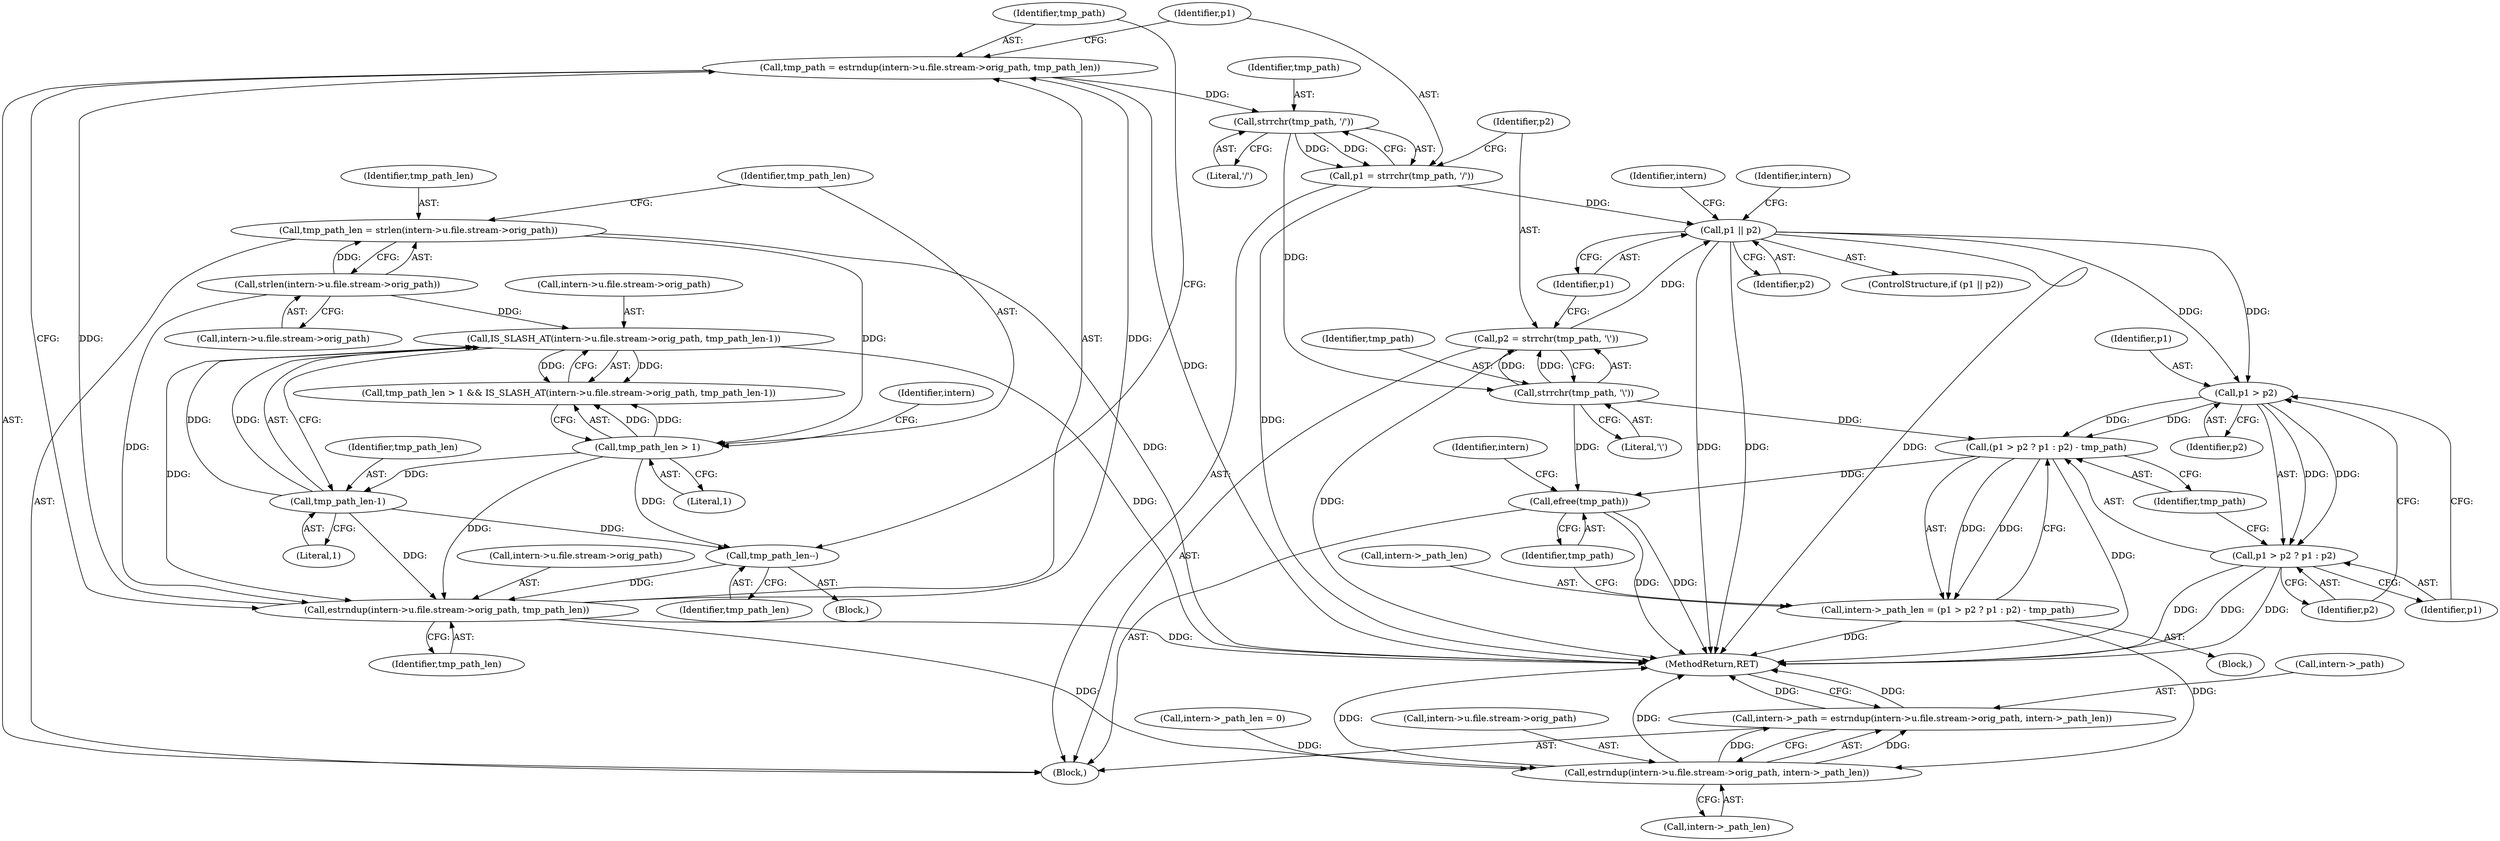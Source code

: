 digraph "0_php-src_7245bff300d3fa8bacbef7897ff080a6f1c23eba?w=1_22@API" {
"1000226" [label="(Call,strrchr(tmp_path, '/'))"];
"1000211" [label="(Call,tmp_path = estrndup(intern->u.file.stream->orig_path, tmp_path_len))"];
"1000213" [label="(Call,estrndup(intern->u.file.stream->orig_path, tmp_path_len))"];
"1000180" [label="(Call,strlen(intern->u.file.stream->orig_path))"];
"1000195" [label="(Call,IS_SLASH_AT(intern->u.file.stream->orig_path, tmp_path_len-1))"];
"1000205" [label="(Call,tmp_path_len-1)"];
"1000192" [label="(Call,tmp_path_len > 1)"];
"1000178" [label="(Call,tmp_path_len = strlen(intern->u.file.stream->orig_path))"];
"1000209" [label="(Call,tmp_path_len--)"];
"1000224" [label="(Call,p1 = strrchr(tmp_path, '/'))"];
"1000235" [label="(Call,p1 || p2)"];
"1000245" [label="(Call,p1 > p2)"];
"1000243" [label="(Call,(p1 > p2 ? p1 : p2) - tmp_path)"];
"1000239" [label="(Call,intern->_path_len = (p1 > p2 ? p1 : p2) - tmp_path)"];
"1000264" [label="(Call,estrndup(intern->u.file.stream->orig_path, intern->_path_len))"];
"1000260" [label="(Call,intern->_path = estrndup(intern->u.file.stream->orig_path, intern->_path_len))"];
"1000258" [label="(Call,efree(tmp_path))"];
"1000244" [label="(Call,p1 > p2 ? p1 : p2)"];
"1000231" [label="(Call,strrchr(tmp_path, '\\'))"];
"1000229" [label="(Call,p2 = strrchr(tmp_path, '\\'))"];
"1000232" [label="(Identifier,tmp_path)"];
"1000230" [label="(Identifier,p2)"];
"1000178" [label="(Call,tmp_path_len = strlen(intern->u.file.stream->orig_path))"];
"1000226" [label="(Call,strrchr(tmp_path, '/'))"];
"1000194" [label="(Literal,1)"];
"1000250" [label="(Identifier,tmp_path)"];
"1000227" [label="(Identifier,tmp_path)"];
"1000260" [label="(Call,intern->_path = estrndup(intern->u.file.stream->orig_path, intern->_path_len))"];
"1000181" [label="(Call,intern->u.file.stream->orig_path)"];
"1000224" [label="(Call,p1 = strrchr(tmp_path, '/'))"];
"1000177" [label="(Block,)"];
"1000193" [label="(Identifier,tmp_path_len)"];
"1000245" [label="(Call,p1 > p2)"];
"1000243" [label="(Call,(p1 > p2 ? p1 : p2) - tmp_path)"];
"1000196" [label="(Call,intern->u.file.stream->orig_path)"];
"1000213" [label="(Call,estrndup(intern->u.file.stream->orig_path, tmp_path_len))"];
"1000233" [label="(Literal,'\\')"];
"1000237" [label="(Identifier,p2)"];
"1000274" [label="(Call,intern->_path_len)"];
"1000255" [label="(Identifier,intern)"];
"1000246" [label="(Identifier,p1)"];
"1000206" [label="(Identifier,tmp_path_len)"];
"1000264" [label="(Call,estrndup(intern->u.file.stream->orig_path, intern->_path_len))"];
"1000209" [label="(Call,tmp_path_len--)"];
"1000234" [label="(ControlStructure,if (p1 || p2))"];
"1000200" [label="(Identifier,intern)"];
"1000265" [label="(Call,intern->u.file.stream->orig_path)"];
"1000228" [label="(Literal,'/')"];
"1000225" [label="(Identifier,p1)"];
"1000210" [label="(Identifier,tmp_path_len)"];
"1000244" [label="(Call,p1 > p2 ? p1 : p2)"];
"1000259" [label="(Identifier,tmp_path)"];
"1000261" [label="(Call,intern->_path)"];
"1000258" [label="(Call,efree(tmp_path))"];
"1000262" [label="(Identifier,intern)"];
"1000212" [label="(Identifier,tmp_path)"];
"1000223" [label="(Identifier,tmp_path_len)"];
"1000211" [label="(Call,tmp_path = estrndup(intern->u.file.stream->orig_path, tmp_path_len))"];
"1000241" [label="(Identifier,intern)"];
"1000235" [label="(Call,p1 || p2)"];
"1000240" [label="(Call,intern->_path_len)"];
"1000231" [label="(Call,strrchr(tmp_path, '\\'))"];
"1000253" [label="(Call,intern->_path_len = 0)"];
"1000248" [label="(Identifier,p1)"];
"1000214" [label="(Call,intern->u.file.stream->orig_path)"];
"1000195" [label="(Call,IS_SLASH_AT(intern->u.file.stream->orig_path, tmp_path_len-1))"];
"1000277" [label="(MethodReturn,RET)"];
"1000205" [label="(Call,tmp_path_len-1)"];
"1000229" [label="(Call,p2 = strrchr(tmp_path, '\\'))"];
"1000249" [label="(Identifier,p2)"];
"1000247" [label="(Identifier,p2)"];
"1000180" [label="(Call,strlen(intern->u.file.stream->orig_path))"];
"1000236" [label="(Identifier,p1)"];
"1000192" [label="(Call,tmp_path_len > 1)"];
"1000208" [label="(Block,)"];
"1000179" [label="(Identifier,tmp_path_len)"];
"1000239" [label="(Call,intern->_path_len = (p1 > p2 ? p1 : p2) - tmp_path)"];
"1000238" [label="(Block,)"];
"1000191" [label="(Call,tmp_path_len > 1 && IS_SLASH_AT(intern->u.file.stream->orig_path, tmp_path_len-1))"];
"1000207" [label="(Literal,1)"];
"1000226" -> "1000224"  [label="AST: "];
"1000226" -> "1000228"  [label="CFG: "];
"1000227" -> "1000226"  [label="AST: "];
"1000228" -> "1000226"  [label="AST: "];
"1000224" -> "1000226"  [label="CFG: "];
"1000226" -> "1000224"  [label="DDG: "];
"1000226" -> "1000224"  [label="DDG: "];
"1000211" -> "1000226"  [label="DDG: "];
"1000226" -> "1000231"  [label="DDG: "];
"1000211" -> "1000177"  [label="AST: "];
"1000211" -> "1000213"  [label="CFG: "];
"1000212" -> "1000211"  [label="AST: "];
"1000213" -> "1000211"  [label="AST: "];
"1000225" -> "1000211"  [label="CFG: "];
"1000211" -> "1000277"  [label="DDG: "];
"1000213" -> "1000211"  [label="DDG: "];
"1000213" -> "1000211"  [label="DDG: "];
"1000213" -> "1000223"  [label="CFG: "];
"1000214" -> "1000213"  [label="AST: "];
"1000223" -> "1000213"  [label="AST: "];
"1000213" -> "1000277"  [label="DDG: "];
"1000180" -> "1000213"  [label="DDG: "];
"1000195" -> "1000213"  [label="DDG: "];
"1000209" -> "1000213"  [label="DDG: "];
"1000205" -> "1000213"  [label="DDG: "];
"1000192" -> "1000213"  [label="DDG: "];
"1000213" -> "1000264"  [label="DDG: "];
"1000180" -> "1000178"  [label="AST: "];
"1000180" -> "1000181"  [label="CFG: "];
"1000181" -> "1000180"  [label="AST: "];
"1000178" -> "1000180"  [label="CFG: "];
"1000180" -> "1000178"  [label="DDG: "];
"1000180" -> "1000195"  [label="DDG: "];
"1000195" -> "1000191"  [label="AST: "];
"1000195" -> "1000205"  [label="CFG: "];
"1000196" -> "1000195"  [label="AST: "];
"1000205" -> "1000195"  [label="AST: "];
"1000191" -> "1000195"  [label="CFG: "];
"1000195" -> "1000277"  [label="DDG: "];
"1000195" -> "1000191"  [label="DDG: "];
"1000195" -> "1000191"  [label="DDG: "];
"1000205" -> "1000195"  [label="DDG: "];
"1000205" -> "1000195"  [label="DDG: "];
"1000205" -> "1000207"  [label="CFG: "];
"1000206" -> "1000205"  [label="AST: "];
"1000207" -> "1000205"  [label="AST: "];
"1000192" -> "1000205"  [label="DDG: "];
"1000205" -> "1000209"  [label="DDG: "];
"1000192" -> "1000191"  [label="AST: "];
"1000192" -> "1000194"  [label="CFG: "];
"1000193" -> "1000192"  [label="AST: "];
"1000194" -> "1000192"  [label="AST: "];
"1000200" -> "1000192"  [label="CFG: "];
"1000191" -> "1000192"  [label="CFG: "];
"1000192" -> "1000191"  [label="DDG: "];
"1000192" -> "1000191"  [label="DDG: "];
"1000178" -> "1000192"  [label="DDG: "];
"1000192" -> "1000209"  [label="DDG: "];
"1000178" -> "1000177"  [label="AST: "];
"1000179" -> "1000178"  [label="AST: "];
"1000193" -> "1000178"  [label="CFG: "];
"1000178" -> "1000277"  [label="DDG: "];
"1000209" -> "1000208"  [label="AST: "];
"1000209" -> "1000210"  [label="CFG: "];
"1000210" -> "1000209"  [label="AST: "];
"1000212" -> "1000209"  [label="CFG: "];
"1000224" -> "1000177"  [label="AST: "];
"1000225" -> "1000224"  [label="AST: "];
"1000230" -> "1000224"  [label="CFG: "];
"1000224" -> "1000277"  [label="DDG: "];
"1000224" -> "1000235"  [label="DDG: "];
"1000235" -> "1000234"  [label="AST: "];
"1000235" -> "1000236"  [label="CFG: "];
"1000235" -> "1000237"  [label="CFG: "];
"1000236" -> "1000235"  [label="AST: "];
"1000237" -> "1000235"  [label="AST: "];
"1000241" -> "1000235"  [label="CFG: "];
"1000255" -> "1000235"  [label="CFG: "];
"1000235" -> "1000277"  [label="DDG: "];
"1000235" -> "1000277"  [label="DDG: "];
"1000235" -> "1000277"  [label="DDG: "];
"1000229" -> "1000235"  [label="DDG: "];
"1000235" -> "1000245"  [label="DDG: "];
"1000235" -> "1000245"  [label="DDG: "];
"1000245" -> "1000244"  [label="AST: "];
"1000245" -> "1000247"  [label="CFG: "];
"1000246" -> "1000245"  [label="AST: "];
"1000247" -> "1000245"  [label="AST: "];
"1000248" -> "1000245"  [label="CFG: "];
"1000249" -> "1000245"  [label="CFG: "];
"1000245" -> "1000243"  [label="DDG: "];
"1000245" -> "1000243"  [label="DDG: "];
"1000245" -> "1000244"  [label="DDG: "];
"1000245" -> "1000244"  [label="DDG: "];
"1000243" -> "1000239"  [label="AST: "];
"1000243" -> "1000250"  [label="CFG: "];
"1000244" -> "1000243"  [label="AST: "];
"1000250" -> "1000243"  [label="AST: "];
"1000239" -> "1000243"  [label="CFG: "];
"1000243" -> "1000277"  [label="DDG: "];
"1000243" -> "1000239"  [label="DDG: "];
"1000243" -> "1000239"  [label="DDG: "];
"1000231" -> "1000243"  [label="DDG: "];
"1000243" -> "1000258"  [label="DDG: "];
"1000239" -> "1000238"  [label="AST: "];
"1000240" -> "1000239"  [label="AST: "];
"1000259" -> "1000239"  [label="CFG: "];
"1000239" -> "1000277"  [label="DDG: "];
"1000239" -> "1000264"  [label="DDG: "];
"1000264" -> "1000260"  [label="AST: "];
"1000264" -> "1000274"  [label="CFG: "];
"1000265" -> "1000264"  [label="AST: "];
"1000274" -> "1000264"  [label="AST: "];
"1000260" -> "1000264"  [label="CFG: "];
"1000264" -> "1000277"  [label="DDG: "];
"1000264" -> "1000277"  [label="DDG: "];
"1000264" -> "1000260"  [label="DDG: "];
"1000264" -> "1000260"  [label="DDG: "];
"1000253" -> "1000264"  [label="DDG: "];
"1000260" -> "1000177"  [label="AST: "];
"1000261" -> "1000260"  [label="AST: "];
"1000277" -> "1000260"  [label="CFG: "];
"1000260" -> "1000277"  [label="DDG: "];
"1000260" -> "1000277"  [label="DDG: "];
"1000258" -> "1000177"  [label="AST: "];
"1000258" -> "1000259"  [label="CFG: "];
"1000259" -> "1000258"  [label="AST: "];
"1000262" -> "1000258"  [label="CFG: "];
"1000258" -> "1000277"  [label="DDG: "];
"1000258" -> "1000277"  [label="DDG: "];
"1000231" -> "1000258"  [label="DDG: "];
"1000244" -> "1000248"  [label="CFG: "];
"1000244" -> "1000249"  [label="CFG: "];
"1000248" -> "1000244"  [label="AST: "];
"1000249" -> "1000244"  [label="AST: "];
"1000250" -> "1000244"  [label="CFG: "];
"1000244" -> "1000277"  [label="DDG: "];
"1000244" -> "1000277"  [label="DDG: "];
"1000244" -> "1000277"  [label="DDG: "];
"1000231" -> "1000229"  [label="AST: "];
"1000231" -> "1000233"  [label="CFG: "];
"1000232" -> "1000231"  [label="AST: "];
"1000233" -> "1000231"  [label="AST: "];
"1000229" -> "1000231"  [label="CFG: "];
"1000231" -> "1000229"  [label="DDG: "];
"1000231" -> "1000229"  [label="DDG: "];
"1000229" -> "1000177"  [label="AST: "];
"1000230" -> "1000229"  [label="AST: "];
"1000236" -> "1000229"  [label="CFG: "];
"1000229" -> "1000277"  [label="DDG: "];
}
